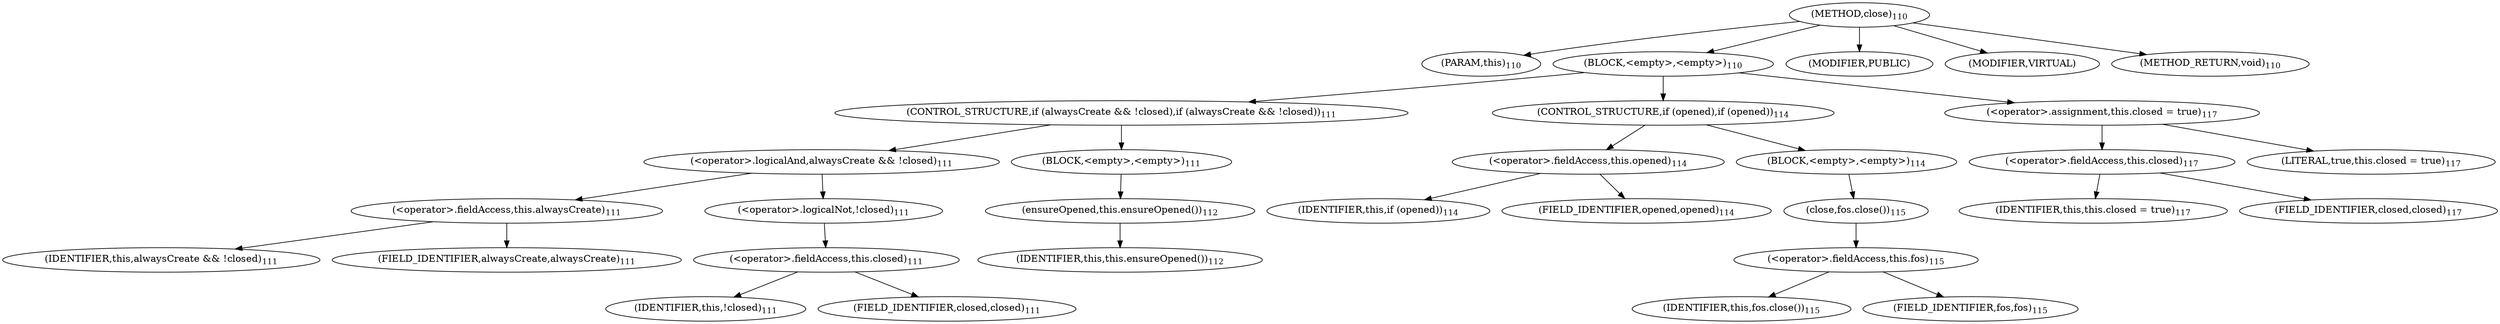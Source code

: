 digraph "close" {  
"128" [label = <(METHOD,close)<SUB>110</SUB>> ]
"18" [label = <(PARAM,this)<SUB>110</SUB>> ]
"129" [label = <(BLOCK,&lt;empty&gt;,&lt;empty&gt;)<SUB>110</SUB>> ]
"130" [label = <(CONTROL_STRUCTURE,if (alwaysCreate &amp;&amp; !closed),if (alwaysCreate &amp;&amp; !closed))<SUB>111</SUB>> ]
"131" [label = <(&lt;operator&gt;.logicalAnd,alwaysCreate &amp;&amp; !closed)<SUB>111</SUB>> ]
"132" [label = <(&lt;operator&gt;.fieldAccess,this.alwaysCreate)<SUB>111</SUB>> ]
"133" [label = <(IDENTIFIER,this,alwaysCreate &amp;&amp; !closed)<SUB>111</SUB>> ]
"134" [label = <(FIELD_IDENTIFIER,alwaysCreate,alwaysCreate)<SUB>111</SUB>> ]
"135" [label = <(&lt;operator&gt;.logicalNot,!closed)<SUB>111</SUB>> ]
"136" [label = <(&lt;operator&gt;.fieldAccess,this.closed)<SUB>111</SUB>> ]
"137" [label = <(IDENTIFIER,this,!closed)<SUB>111</SUB>> ]
"138" [label = <(FIELD_IDENTIFIER,closed,closed)<SUB>111</SUB>> ]
"139" [label = <(BLOCK,&lt;empty&gt;,&lt;empty&gt;)<SUB>111</SUB>> ]
"140" [label = <(ensureOpened,this.ensureOpened())<SUB>112</SUB>> ]
"17" [label = <(IDENTIFIER,this,this.ensureOpened())<SUB>112</SUB>> ]
"141" [label = <(CONTROL_STRUCTURE,if (opened),if (opened))<SUB>114</SUB>> ]
"142" [label = <(&lt;operator&gt;.fieldAccess,this.opened)<SUB>114</SUB>> ]
"143" [label = <(IDENTIFIER,this,if (opened))<SUB>114</SUB>> ]
"144" [label = <(FIELD_IDENTIFIER,opened,opened)<SUB>114</SUB>> ]
"145" [label = <(BLOCK,&lt;empty&gt;,&lt;empty&gt;)<SUB>114</SUB>> ]
"146" [label = <(close,fos.close())<SUB>115</SUB>> ]
"147" [label = <(&lt;operator&gt;.fieldAccess,this.fos)<SUB>115</SUB>> ]
"148" [label = <(IDENTIFIER,this,fos.close())<SUB>115</SUB>> ]
"149" [label = <(FIELD_IDENTIFIER,fos,fos)<SUB>115</SUB>> ]
"150" [label = <(&lt;operator&gt;.assignment,this.closed = true)<SUB>117</SUB>> ]
"151" [label = <(&lt;operator&gt;.fieldAccess,this.closed)<SUB>117</SUB>> ]
"152" [label = <(IDENTIFIER,this,this.closed = true)<SUB>117</SUB>> ]
"153" [label = <(FIELD_IDENTIFIER,closed,closed)<SUB>117</SUB>> ]
"154" [label = <(LITERAL,true,this.closed = true)<SUB>117</SUB>> ]
"155" [label = <(MODIFIER,PUBLIC)> ]
"156" [label = <(MODIFIER,VIRTUAL)> ]
"157" [label = <(METHOD_RETURN,void)<SUB>110</SUB>> ]
  "128" -> "18" 
  "128" -> "129" 
  "128" -> "155" 
  "128" -> "156" 
  "128" -> "157" 
  "129" -> "130" 
  "129" -> "141" 
  "129" -> "150" 
  "130" -> "131" 
  "130" -> "139" 
  "131" -> "132" 
  "131" -> "135" 
  "132" -> "133" 
  "132" -> "134" 
  "135" -> "136" 
  "136" -> "137" 
  "136" -> "138" 
  "139" -> "140" 
  "140" -> "17" 
  "141" -> "142" 
  "141" -> "145" 
  "142" -> "143" 
  "142" -> "144" 
  "145" -> "146" 
  "146" -> "147" 
  "147" -> "148" 
  "147" -> "149" 
  "150" -> "151" 
  "150" -> "154" 
  "151" -> "152" 
  "151" -> "153" 
}
